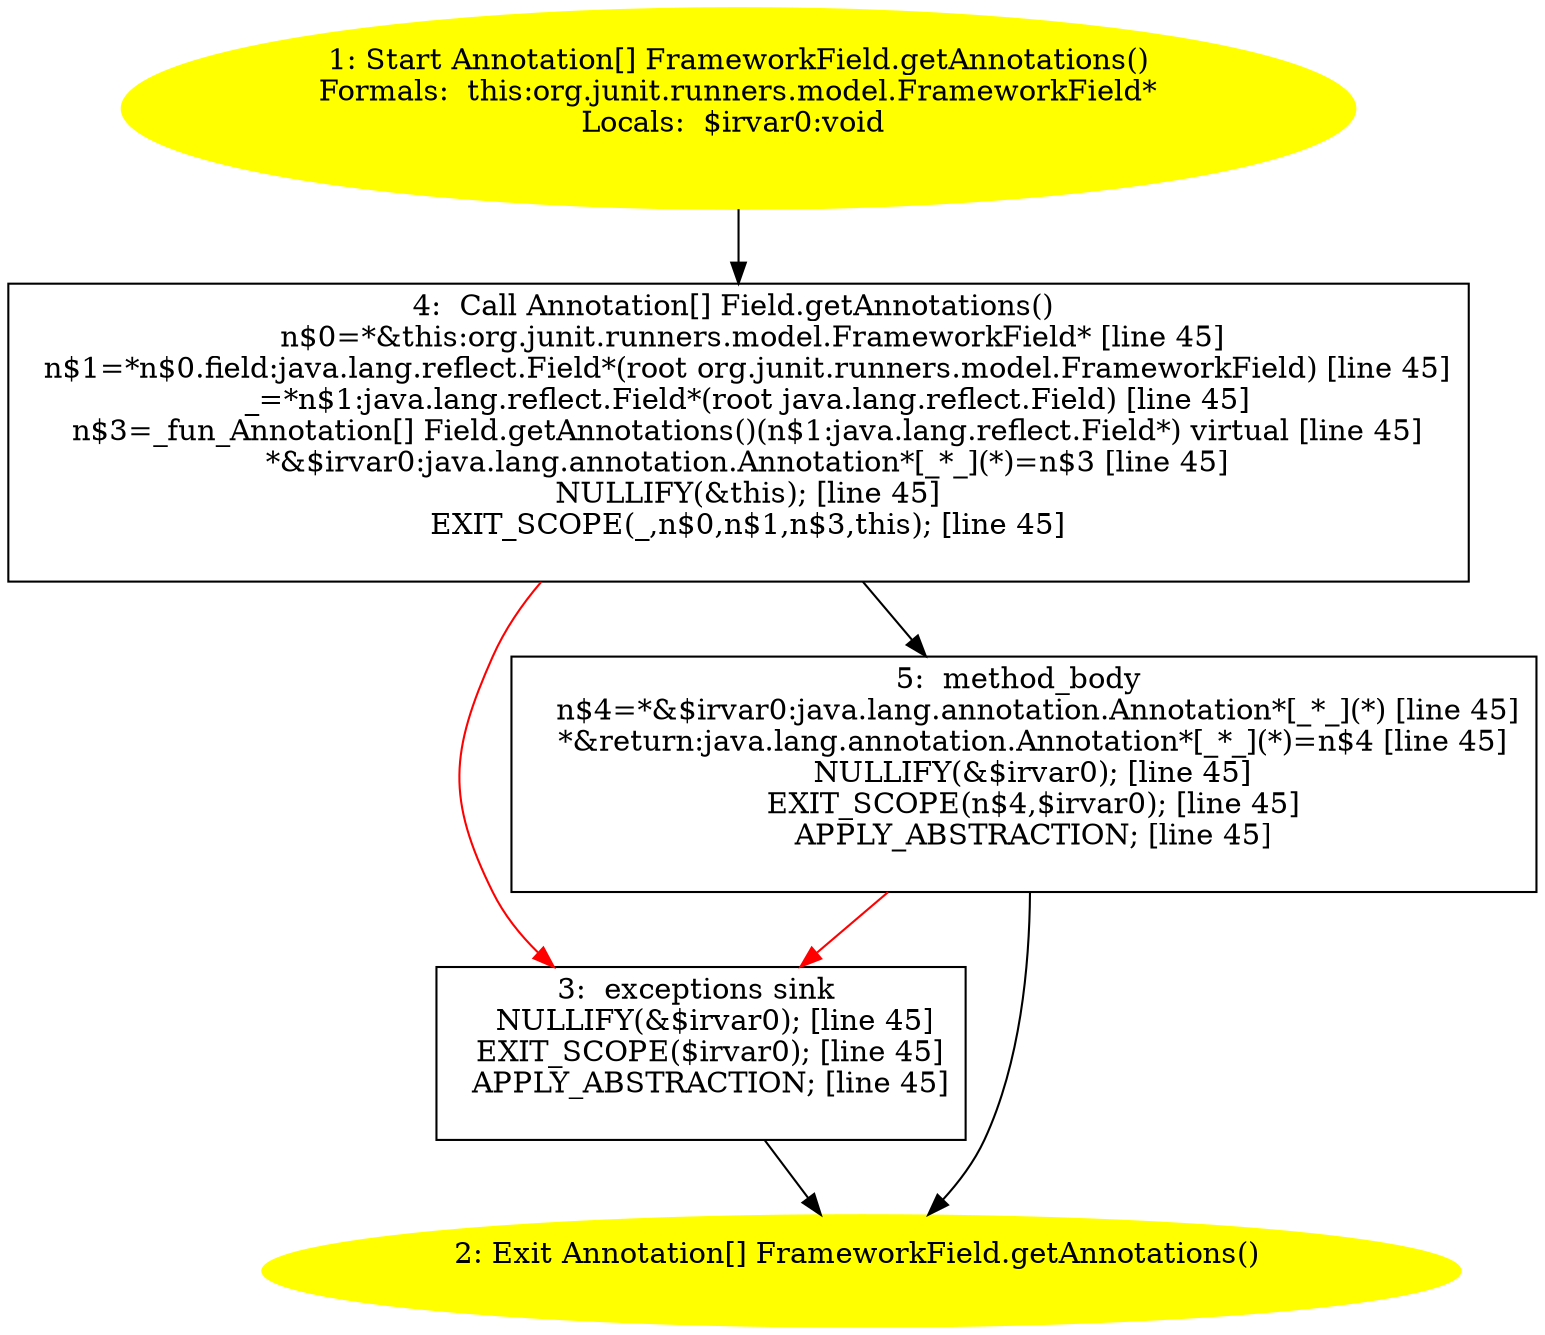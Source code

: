 /* @generated */
digraph cfg {
"org.junit.runners.model.FrameworkField.getAnnotations():java.lang.annotation.Annotation[].119606c6336390c0c683a7ca34fb6d40_1" [label="1: Start Annotation[] FrameworkField.getAnnotations()\nFormals:  this:org.junit.runners.model.FrameworkField*\nLocals:  $irvar0:void \n  " color=yellow style=filled]
	

	 "org.junit.runners.model.FrameworkField.getAnnotations():java.lang.annotation.Annotation[].119606c6336390c0c683a7ca34fb6d40_1" -> "org.junit.runners.model.FrameworkField.getAnnotations():java.lang.annotation.Annotation[].119606c6336390c0c683a7ca34fb6d40_4" ;
"org.junit.runners.model.FrameworkField.getAnnotations():java.lang.annotation.Annotation[].119606c6336390c0c683a7ca34fb6d40_2" [label="2: Exit Annotation[] FrameworkField.getAnnotations() \n  " color=yellow style=filled]
	

"org.junit.runners.model.FrameworkField.getAnnotations():java.lang.annotation.Annotation[].119606c6336390c0c683a7ca34fb6d40_3" [label="3:  exceptions sink \n   NULLIFY(&$irvar0); [line 45]\n  EXIT_SCOPE($irvar0); [line 45]\n  APPLY_ABSTRACTION; [line 45]\n " shape="box"]
	

	 "org.junit.runners.model.FrameworkField.getAnnotations():java.lang.annotation.Annotation[].119606c6336390c0c683a7ca34fb6d40_3" -> "org.junit.runners.model.FrameworkField.getAnnotations():java.lang.annotation.Annotation[].119606c6336390c0c683a7ca34fb6d40_2" ;
"org.junit.runners.model.FrameworkField.getAnnotations():java.lang.annotation.Annotation[].119606c6336390c0c683a7ca34fb6d40_4" [label="4:  Call Annotation[] Field.getAnnotations() \n   n$0=*&this:org.junit.runners.model.FrameworkField* [line 45]\n  n$1=*n$0.field:java.lang.reflect.Field*(root org.junit.runners.model.FrameworkField) [line 45]\n  _=*n$1:java.lang.reflect.Field*(root java.lang.reflect.Field) [line 45]\n  n$3=_fun_Annotation[] Field.getAnnotations()(n$1:java.lang.reflect.Field*) virtual [line 45]\n  *&$irvar0:java.lang.annotation.Annotation*[_*_](*)=n$3 [line 45]\n  NULLIFY(&this); [line 45]\n  EXIT_SCOPE(_,n$0,n$1,n$3,this); [line 45]\n " shape="box"]
	

	 "org.junit.runners.model.FrameworkField.getAnnotations():java.lang.annotation.Annotation[].119606c6336390c0c683a7ca34fb6d40_4" -> "org.junit.runners.model.FrameworkField.getAnnotations():java.lang.annotation.Annotation[].119606c6336390c0c683a7ca34fb6d40_5" ;
	 "org.junit.runners.model.FrameworkField.getAnnotations():java.lang.annotation.Annotation[].119606c6336390c0c683a7ca34fb6d40_4" -> "org.junit.runners.model.FrameworkField.getAnnotations():java.lang.annotation.Annotation[].119606c6336390c0c683a7ca34fb6d40_3" [color="red" ];
"org.junit.runners.model.FrameworkField.getAnnotations():java.lang.annotation.Annotation[].119606c6336390c0c683a7ca34fb6d40_5" [label="5:  method_body \n   n$4=*&$irvar0:java.lang.annotation.Annotation*[_*_](*) [line 45]\n  *&return:java.lang.annotation.Annotation*[_*_](*)=n$4 [line 45]\n  NULLIFY(&$irvar0); [line 45]\n  EXIT_SCOPE(n$4,$irvar0); [line 45]\n  APPLY_ABSTRACTION; [line 45]\n " shape="box"]
	

	 "org.junit.runners.model.FrameworkField.getAnnotations():java.lang.annotation.Annotation[].119606c6336390c0c683a7ca34fb6d40_5" -> "org.junit.runners.model.FrameworkField.getAnnotations():java.lang.annotation.Annotation[].119606c6336390c0c683a7ca34fb6d40_2" ;
	 "org.junit.runners.model.FrameworkField.getAnnotations():java.lang.annotation.Annotation[].119606c6336390c0c683a7ca34fb6d40_5" -> "org.junit.runners.model.FrameworkField.getAnnotations():java.lang.annotation.Annotation[].119606c6336390c0c683a7ca34fb6d40_3" [color="red" ];
}
